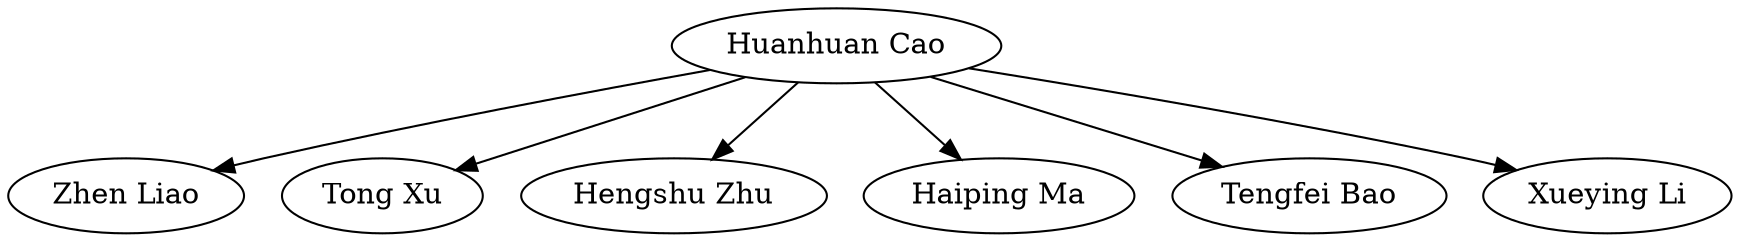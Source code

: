strict digraph G{
"Huanhuan Cao" -> "Zhen Liao"
"Huanhuan Cao" -> "Tong Xu"
"Huanhuan Cao" -> "Hengshu Zhu"
"Huanhuan Cao" -> "Haiping Ma"
"Huanhuan Cao" -> "Tengfei Bao"
"Huanhuan Cao" -> "Xueying Li"
}